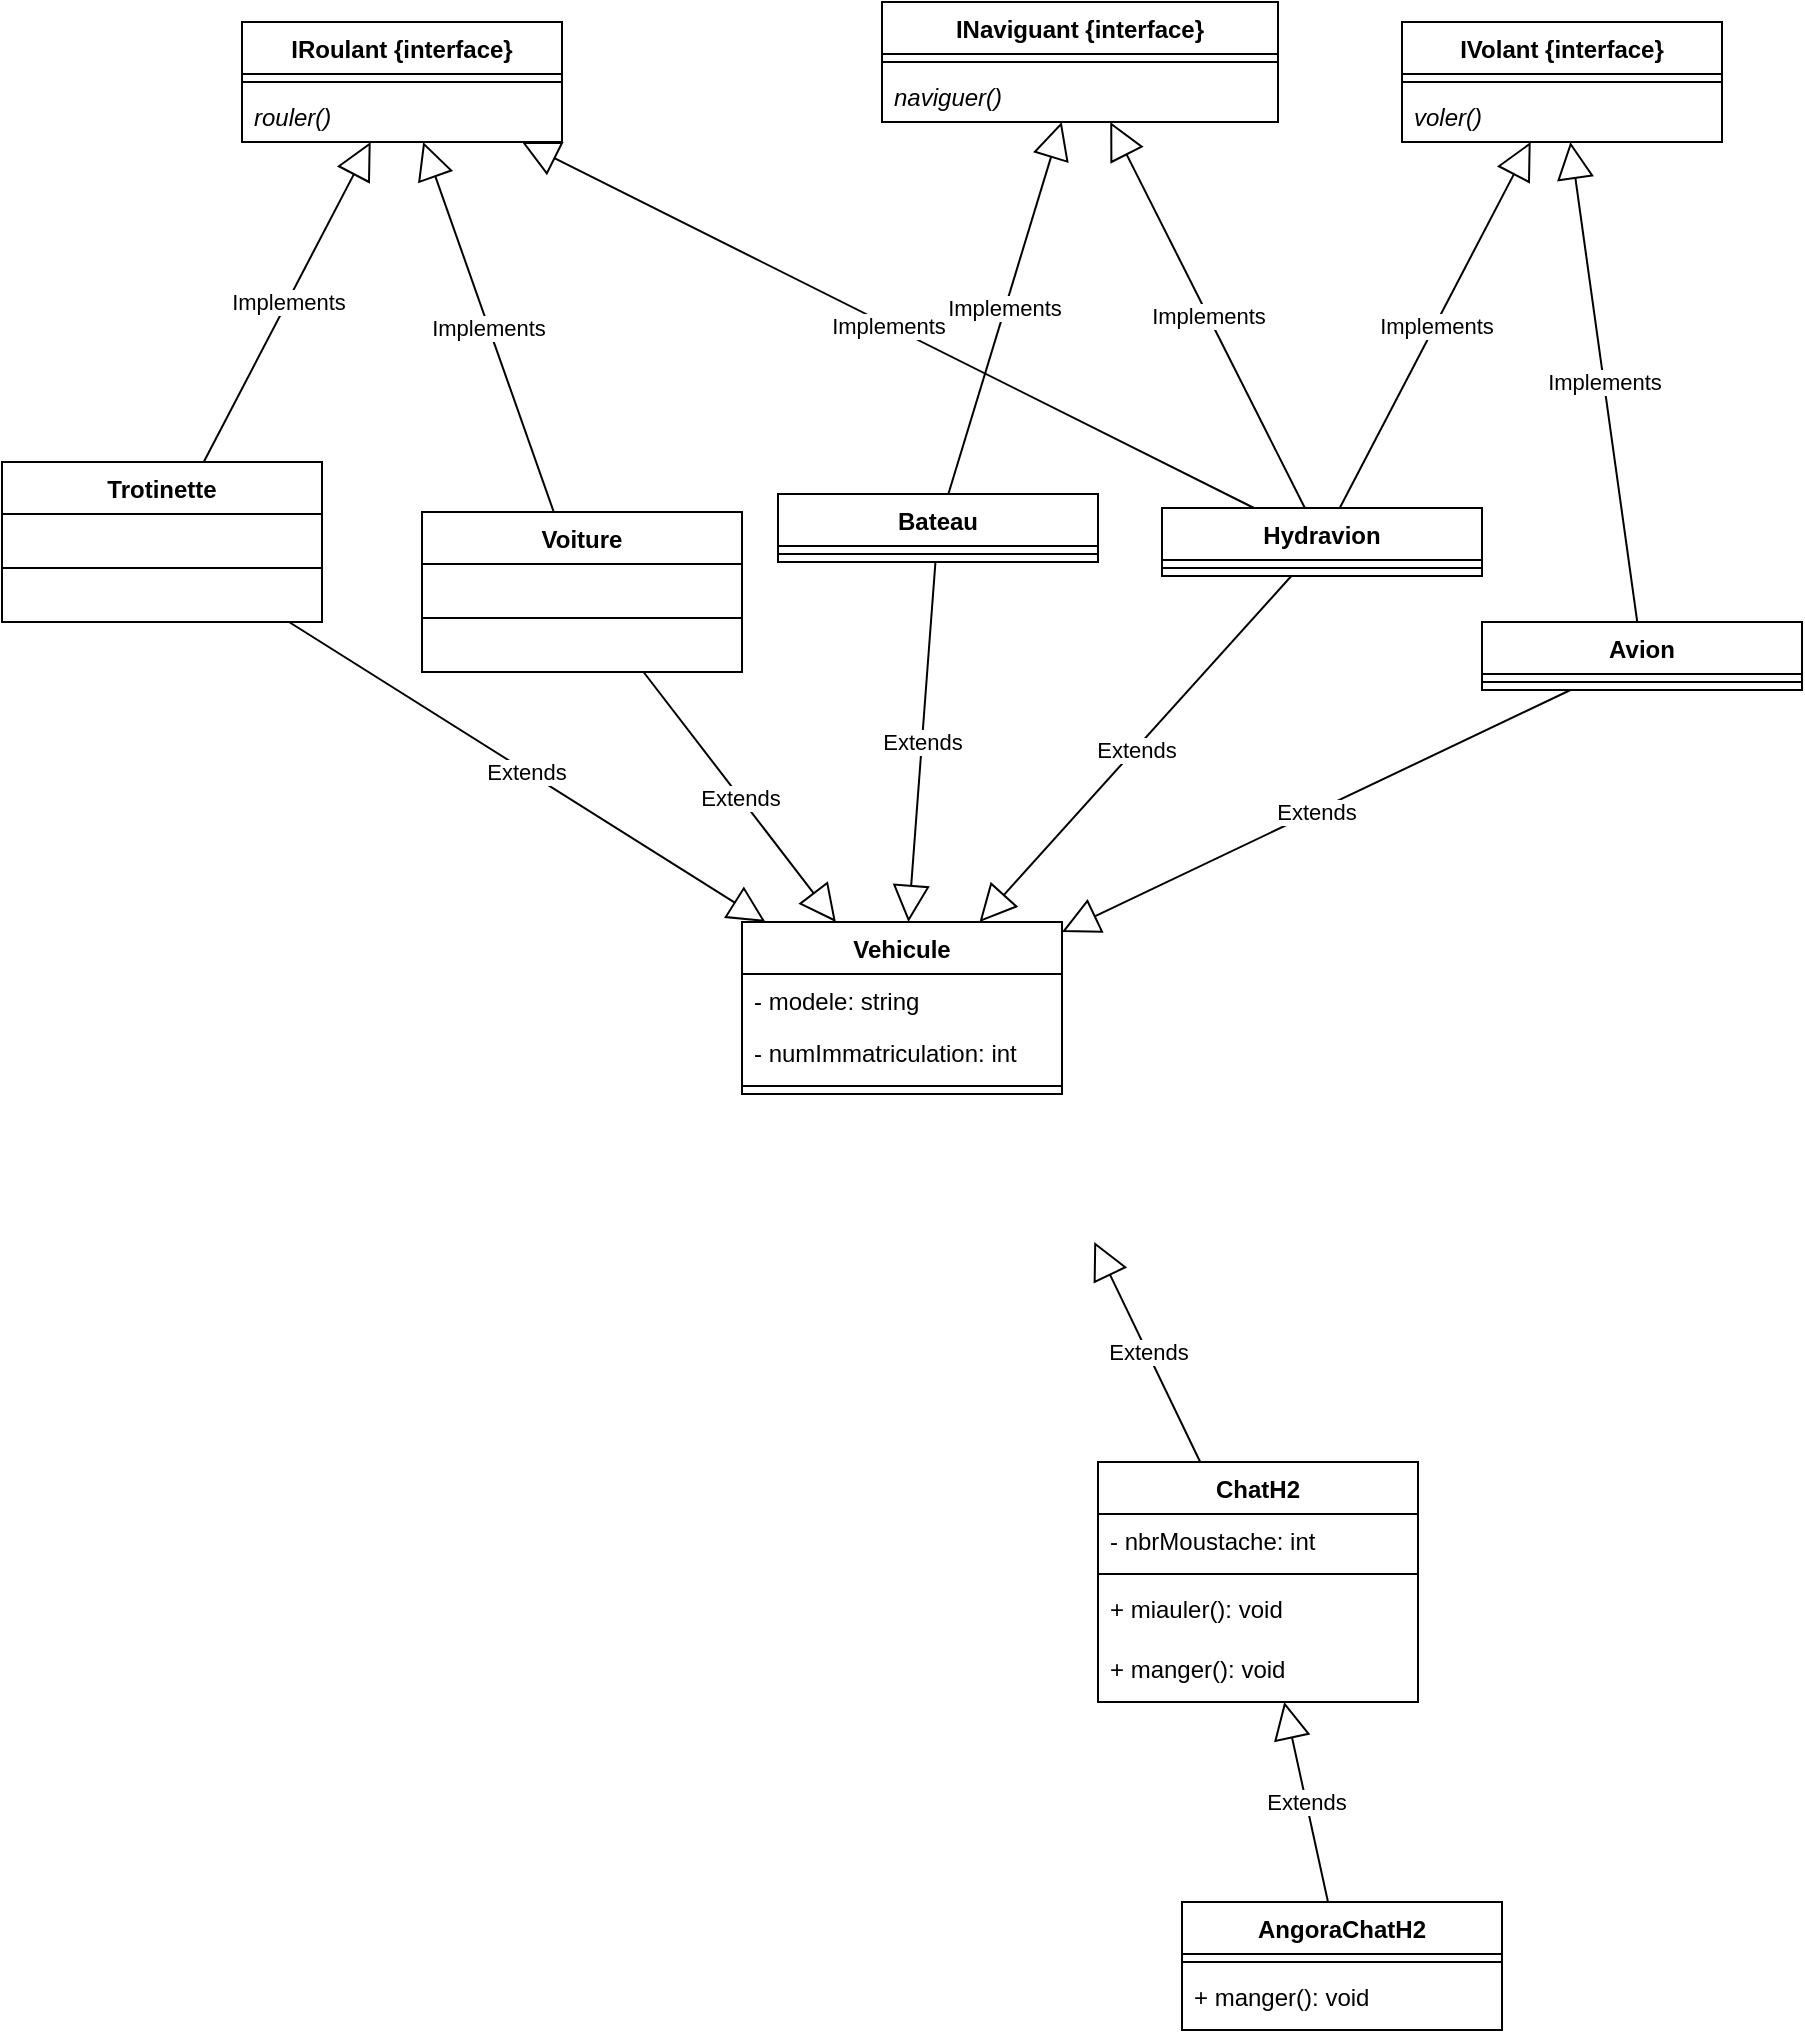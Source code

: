 <mxfile>
    <diagram id="lOQ_kaiEO-UQa3xqYUqN" name="Page-1">
        <mxGraphModel dx="1625" dy="476" grid="1" gridSize="10" guides="1" tooltips="1" connect="1" arrows="1" fold="1" page="1" pageScale="1" pageWidth="850" pageHeight="1100" math="0" shadow="0">
            <root>
                <mxCell id="0"/>
                <mxCell id="1" parent="0"/>
                <mxCell id="24" value="Voiture" style="swimlane;fontStyle=1;align=center;verticalAlign=top;childLayout=stackLayout;horizontal=1;startSize=26;horizontalStack=0;resizeParent=1;resizeParentMax=0;resizeLast=0;collapsible=1;marginBottom=0;" parent="1" vertex="1">
                    <mxGeometry x="40" y="555" width="160" height="80" as="geometry"/>
                </mxCell>
                <mxCell id="51" value="" style="line;strokeWidth=1;fillColor=none;align=left;verticalAlign=middle;spacingTop=-1;spacingLeft=3;spacingRight=3;rotatable=0;labelPosition=right;points=[];portConstraint=eastwest;" parent="24" vertex="1">
                    <mxGeometry y="26" width="160" height="54" as="geometry"/>
                </mxCell>
                <mxCell id="38" value="Vehicule" style="swimlane;fontStyle=1;align=center;verticalAlign=top;childLayout=stackLayout;horizontal=1;startSize=26;horizontalStack=0;resizeParent=1;resizeParentMax=0;resizeLast=0;collapsible=1;marginBottom=0;" parent="1" vertex="1">
                    <mxGeometry x="200" y="760" width="160" height="86" as="geometry"/>
                </mxCell>
                <mxCell id="39" value="- modele: string " style="text;strokeColor=none;fillColor=none;align=left;verticalAlign=top;spacingLeft=4;spacingRight=4;overflow=hidden;rotatable=0;points=[[0,0.5],[1,0.5]];portConstraint=eastwest;" parent="38" vertex="1">
                    <mxGeometry y="26" width="160" height="26" as="geometry"/>
                </mxCell>
                <mxCell id="40" value="- numImmatriculation: int" style="text;strokeColor=none;fillColor=none;align=left;verticalAlign=top;spacingLeft=4;spacingRight=4;overflow=hidden;rotatable=0;points=[[0,0.5],[1,0.5]];portConstraint=eastwest;" parent="38" vertex="1">
                    <mxGeometry y="52" width="160" height="26" as="geometry"/>
                </mxCell>
                <mxCell id="41" value="" style="line;strokeWidth=1;fillColor=none;align=left;verticalAlign=middle;spacingTop=-1;spacingLeft=3;spacingRight=3;rotatable=0;labelPosition=right;points=[];portConstraint=eastwest;" parent="38" vertex="1">
                    <mxGeometry y="78" width="160" height="8" as="geometry"/>
                </mxCell>
                <mxCell id="47" value="Implements" style="endArrow=block;endSize=16;endFill=0;html=1;" parent="1" source="24" target="96" edge="1">
                    <mxGeometry width="160" relative="1" as="geometry">
                        <mxPoint x="260" y="500" as="sourcePoint"/>
                        <mxPoint x="120" y="480" as="targetPoint"/>
                    </mxGeometry>
                </mxCell>
                <mxCell id="48" value="Implements" style="endArrow=block;endSize=16;endFill=0;html=1;" parent="1" source="53" target="104" edge="1">
                    <mxGeometry width="160" relative="1" as="geometry">
                        <mxPoint x="402" y="550" as="sourcePoint"/>
                        <mxPoint x="310" y="470" as="targetPoint"/>
                    </mxGeometry>
                </mxCell>
                <mxCell id="53" value="Bateau" style="swimlane;fontStyle=1;align=center;verticalAlign=top;childLayout=stackLayout;horizontal=1;startSize=26;horizontalStack=0;resizeParent=1;resizeParentMax=0;resizeLast=0;collapsible=1;marginBottom=0;" parent="1" vertex="1">
                    <mxGeometry x="218" y="546" width="160" height="34" as="geometry"/>
                </mxCell>
                <mxCell id="56" value="" style="line;strokeWidth=1;fillColor=none;align=left;verticalAlign=middle;spacingTop=-1;spacingLeft=3;spacingRight=3;rotatable=0;labelPosition=right;points=[];portConstraint=eastwest;" parent="53" vertex="1">
                    <mxGeometry y="26" width="160" height="8" as="geometry"/>
                </mxCell>
                <mxCell id="66" value="Extends" style="endArrow=block;endSize=16;endFill=0;html=1;" parent="1" source="67" edge="1">
                    <mxGeometry width="160" relative="1" as="geometry">
                        <mxPoint x="450" y="1010" as="sourcePoint"/>
                        <mxPoint x="376.122" y="920.0" as="targetPoint"/>
                    </mxGeometry>
                </mxCell>
                <mxCell id="67" value="ChatH2" style="swimlane;fontStyle=1;align=center;verticalAlign=top;childLayout=stackLayout;horizontal=1;startSize=26;horizontalStack=0;resizeParent=1;resizeParentMax=0;resizeLast=0;collapsible=1;marginBottom=0;" parent="1" vertex="1">
                    <mxGeometry x="378" y="1030" width="160" height="120" as="geometry"/>
                </mxCell>
                <mxCell id="68" value="- nbrMoustache: int " style="text;strokeColor=none;fillColor=none;align=left;verticalAlign=top;spacingLeft=4;spacingRight=4;overflow=hidden;rotatable=0;points=[[0,0.5],[1,0.5]];portConstraint=eastwest;" parent="67" vertex="1">
                    <mxGeometry y="26" width="160" height="26" as="geometry"/>
                </mxCell>
                <mxCell id="69" value="" style="line;strokeWidth=1;fillColor=none;align=left;verticalAlign=middle;spacingTop=-1;spacingLeft=3;spacingRight=3;rotatable=0;labelPosition=right;points=[];portConstraint=eastwest;" parent="67" vertex="1">
                    <mxGeometry y="52" width="160" height="8" as="geometry"/>
                </mxCell>
                <mxCell id="70" value="+ miauler(): void" style="text;strokeColor=none;fillColor=none;align=left;verticalAlign=top;spacingLeft=4;spacingRight=4;overflow=hidden;rotatable=0;points=[[0,0.5],[1,0.5]];portConstraint=eastwest;fontStyle=0" parent="67" vertex="1">
                    <mxGeometry y="60" width="160" height="30" as="geometry"/>
                </mxCell>
                <mxCell id="71" value="+ manger(): void" style="text;strokeColor=none;fillColor=none;align=left;verticalAlign=top;spacingLeft=4;spacingRight=4;overflow=hidden;rotatable=0;points=[[0,0.5],[1,0.5]];portConstraint=eastwest;fontStyle=0" parent="67" vertex="1">
                    <mxGeometry y="90" width="160" height="30" as="geometry"/>
                </mxCell>
                <mxCell id="73" value="Extends" style="endArrow=block;endSize=16;endFill=0;html=1;" parent="1" source="74" target="67" edge="1">
                    <mxGeometry width="160" relative="1" as="geometry">
                        <mxPoint x="513.88" y="1250" as="sourcePoint"/>
                        <mxPoint x="440.002" y="1160" as="targetPoint"/>
                    </mxGeometry>
                </mxCell>
                <mxCell id="74" value="AngoraChatH2" style="swimlane;fontStyle=1;align=center;verticalAlign=top;childLayout=stackLayout;horizontal=1;startSize=26;horizontalStack=0;resizeParent=1;resizeParentMax=0;resizeLast=0;collapsible=1;marginBottom=0;" parent="1" vertex="1">
                    <mxGeometry x="420" y="1250" width="160" height="64" as="geometry"/>
                </mxCell>
                <mxCell id="76" value="" style="line;strokeWidth=1;fillColor=none;align=left;verticalAlign=middle;spacingTop=-1;spacingLeft=3;spacingRight=3;rotatable=0;labelPosition=right;points=[];portConstraint=eastwest;" parent="74" vertex="1">
                    <mxGeometry y="26" width="160" height="8" as="geometry"/>
                </mxCell>
                <mxCell id="78" value="+ manger(): void" style="text;strokeColor=none;fillColor=none;align=left;verticalAlign=top;spacingLeft=4;spacingRight=4;overflow=hidden;rotatable=0;points=[[0,0.5],[1,0.5]];portConstraint=eastwest;fontStyle=0" parent="74" vertex="1">
                    <mxGeometry y="34" width="160" height="30" as="geometry"/>
                </mxCell>
                <mxCell id="80" value="Implements" style="endArrow=block;endSize=16;endFill=0;html=1;" edge="1" parent="1" source="91" target="104">
                    <mxGeometry width="160" relative="1" as="geometry">
                        <mxPoint x="444.76" y="511" as="sourcePoint"/>
                        <mxPoint x="560" y="460" as="targetPoint"/>
                    </mxGeometry>
                </mxCell>
                <mxCell id="91" value="Hydravion" style="swimlane;fontStyle=1;align=center;verticalAlign=top;childLayout=stackLayout;horizontal=1;startSize=26;horizontalStack=0;resizeParent=1;resizeParentMax=0;resizeLast=0;collapsible=1;marginBottom=0;" vertex="1" parent="1">
                    <mxGeometry x="410" y="553" width="160" height="34" as="geometry"/>
                </mxCell>
                <mxCell id="92" value="" style="line;strokeWidth=1;fillColor=none;align=left;verticalAlign=middle;spacingTop=-1;spacingLeft=3;spacingRight=3;rotatable=0;labelPosition=right;points=[];portConstraint=eastwest;" vertex="1" parent="91">
                    <mxGeometry y="26" width="160" height="8" as="geometry"/>
                </mxCell>
                <mxCell id="96" value="IRoulant {interface}" style="swimlane;fontStyle=1;align=center;verticalAlign=top;childLayout=stackLayout;horizontal=1;startSize=26;horizontalStack=0;resizeParent=1;resizeParentMax=0;resizeLast=0;collapsible=1;marginBottom=0;" vertex="1" parent="1">
                    <mxGeometry x="-50" y="310" width="160" height="60" as="geometry"/>
                </mxCell>
                <mxCell id="98" value="" style="line;strokeWidth=1;fillColor=none;align=left;verticalAlign=middle;spacingTop=-1;spacingLeft=3;spacingRight=3;rotatable=0;labelPosition=right;points=[];portConstraint=eastwest;" vertex="1" parent="96">
                    <mxGeometry y="26" width="160" height="8" as="geometry"/>
                </mxCell>
                <mxCell id="99" value="rouler()" style="text;strokeColor=none;fillColor=none;align=left;verticalAlign=top;spacingLeft=4;spacingRight=4;overflow=hidden;rotatable=0;points=[[0,0.5],[1,0.5]];portConstraint=eastwest;fontStyle=2" vertex="1" parent="96">
                    <mxGeometry y="34" width="160" height="26" as="geometry"/>
                </mxCell>
                <mxCell id="101" value="Trotinette" style="swimlane;fontStyle=1;align=center;verticalAlign=top;childLayout=stackLayout;horizontal=1;startSize=26;horizontalStack=0;resizeParent=1;resizeParentMax=0;resizeLast=0;collapsible=1;marginBottom=0;" vertex="1" parent="1">
                    <mxGeometry x="-170" y="530" width="160" height="80" as="geometry"/>
                </mxCell>
                <mxCell id="102" value="" style="line;strokeWidth=1;fillColor=none;align=left;verticalAlign=middle;spacingTop=-1;spacingLeft=3;spacingRight=3;rotatable=0;labelPosition=right;points=[];portConstraint=eastwest;" vertex="1" parent="101">
                    <mxGeometry y="26" width="160" height="54" as="geometry"/>
                </mxCell>
                <mxCell id="103" value="Implements" style="endArrow=block;endSize=16;endFill=0;html=1;" edge="1" parent="1" source="101" target="96">
                    <mxGeometry width="160" relative="1" as="geometry">
                        <mxPoint x="114.286" y="558" as="sourcePoint"/>
                        <mxPoint x="149.286" y="460" as="targetPoint"/>
                    </mxGeometry>
                </mxCell>
                <mxCell id="104" value="INaviguant {interface}" style="swimlane;fontStyle=1;align=center;verticalAlign=top;childLayout=stackLayout;horizontal=1;startSize=26;horizontalStack=0;resizeParent=1;resizeParentMax=0;resizeLast=0;collapsible=1;marginBottom=0;" vertex="1" parent="1">
                    <mxGeometry x="270" y="300" width="198" height="60" as="geometry"/>
                </mxCell>
                <mxCell id="105" value="" style="line;strokeWidth=1;fillColor=none;align=left;verticalAlign=middle;spacingTop=-1;spacingLeft=3;spacingRight=3;rotatable=0;labelPosition=right;points=[];portConstraint=eastwest;" vertex="1" parent="104">
                    <mxGeometry y="26" width="198" height="8" as="geometry"/>
                </mxCell>
                <mxCell id="106" value="naviguer()" style="text;strokeColor=none;fillColor=none;align=left;verticalAlign=top;spacingLeft=4;spacingRight=4;overflow=hidden;rotatable=0;points=[[0,0.5],[1,0.5]];portConstraint=eastwest;fontStyle=2" vertex="1" parent="104">
                    <mxGeometry y="34" width="198" height="26" as="geometry"/>
                </mxCell>
                <mxCell id="107" value="Extends" style="endArrow=block;endSize=16;endFill=0;html=1;" edge="1" parent="1" source="101" target="38">
                    <mxGeometry width="160" relative="1" as="geometry">
                        <mxPoint x="203.59" y="400" as="sourcePoint"/>
                        <mxPoint x="267.521" y="356" as="targetPoint"/>
                    </mxGeometry>
                </mxCell>
                <mxCell id="108" value="Avion" style="swimlane;fontStyle=1;align=center;verticalAlign=top;childLayout=stackLayout;horizontal=1;startSize=26;horizontalStack=0;resizeParent=1;resizeParentMax=0;resizeLast=0;collapsible=1;marginBottom=0;" vertex="1" parent="1">
                    <mxGeometry x="570" y="610" width="160" height="34" as="geometry"/>
                </mxCell>
                <mxCell id="109" value="" style="line;strokeWidth=1;fillColor=none;align=left;verticalAlign=middle;spacingTop=-1;spacingLeft=3;spacingRight=3;rotatable=0;labelPosition=right;points=[];portConstraint=eastwest;" vertex="1" parent="108">
                    <mxGeometry y="26" width="160" height="8" as="geometry"/>
                </mxCell>
                <mxCell id="111" value="IVolant {interface}" style="swimlane;fontStyle=1;align=center;verticalAlign=top;childLayout=stackLayout;horizontal=1;startSize=26;horizontalStack=0;resizeParent=1;resizeParentMax=0;resizeLast=0;collapsible=1;marginBottom=0;" vertex="1" parent="1">
                    <mxGeometry x="530" y="310" width="160" height="60" as="geometry"/>
                </mxCell>
                <mxCell id="112" value="" style="line;strokeWidth=1;fillColor=none;align=left;verticalAlign=middle;spacingTop=-1;spacingLeft=3;spacingRight=3;rotatable=0;labelPosition=right;points=[];portConstraint=eastwest;" vertex="1" parent="111">
                    <mxGeometry y="26" width="160" height="8" as="geometry"/>
                </mxCell>
                <mxCell id="113" value="voler()" style="text;strokeColor=none;fillColor=none;align=left;verticalAlign=top;spacingLeft=4;spacingRight=4;overflow=hidden;rotatable=0;points=[[0,0.5],[1,0.5]];portConstraint=eastwest;fontStyle=2" vertex="1" parent="111">
                    <mxGeometry y="34" width="160" height="26" as="geometry"/>
                </mxCell>
                <mxCell id="115" value="Implements" style="endArrow=block;endSize=16;endFill=0;html=1;" edge="1" parent="1" source="108" target="111">
                    <mxGeometry width="160" relative="1" as="geometry">
                        <mxPoint x="570" y="551" as="sourcePoint"/>
                        <mxPoint x="570" y="470" as="targetPoint"/>
                    </mxGeometry>
                </mxCell>
                <mxCell id="116" value="Implements" style="endArrow=block;endSize=16;endFill=0;html=1;" edge="1" parent="1" source="91" target="111">
                    <mxGeometry width="160" relative="1" as="geometry">
                        <mxPoint x="558.623" y="600" as="sourcePoint"/>
                        <mxPoint x="407.725" y="480" as="targetPoint"/>
                    </mxGeometry>
                </mxCell>
                <mxCell id="122" value="Implements" style="endArrow=block;endSize=16;endFill=0;html=1;" edge="1" parent="1" source="91" target="96">
                    <mxGeometry width="160" relative="1" as="geometry">
                        <mxPoint x="397.018" y="604" as="sourcePoint"/>
                        <mxPoint x="375.263" y="480" as="targetPoint"/>
                    </mxGeometry>
                </mxCell>
                <mxCell id="123" value="Extends" style="endArrow=block;endSize=16;endFill=0;html=1;" edge="1" parent="1" source="24" target="38">
                    <mxGeometry width="160" relative="1" as="geometry">
                        <mxPoint x="-35.272" y="540" as="sourcePoint"/>
                        <mxPoint x="221.917" y="310" as="targetPoint"/>
                    </mxGeometry>
                </mxCell>
                <mxCell id="124" value="Extends" style="endArrow=block;endSize=16;endFill=0;html=1;" edge="1" parent="1" source="91" target="38">
                    <mxGeometry width="160" relative="1" as="geometry">
                        <mxPoint x="146.568" y="565" as="sourcePoint"/>
                        <mxPoint x="252.189" y="310" as="targetPoint"/>
                    </mxGeometry>
                </mxCell>
                <mxCell id="129" value="Extends" style="endArrow=block;endSize=16;endFill=0;html=1;" edge="1" parent="1" source="108" target="38">
                    <mxGeometry width="160" relative="1" as="geometry">
                        <mxPoint x="484.678" y="597.0" as="sourcePoint"/>
                        <mxPoint x="328.755" y="770" as="targetPoint"/>
                    </mxGeometry>
                </mxCell>
                <mxCell id="130" value="Extends" style="endArrow=block;endSize=16;endFill=0;html=1;" edge="1" parent="1" source="53" target="38">
                    <mxGeometry width="160" relative="1" as="geometry">
                        <mxPoint x="484.678" y="597.0" as="sourcePoint"/>
                        <mxPoint x="328.755" y="770" as="targetPoint"/>
                    </mxGeometry>
                </mxCell>
            </root>
        </mxGraphModel>
    </diagram>
</mxfile>